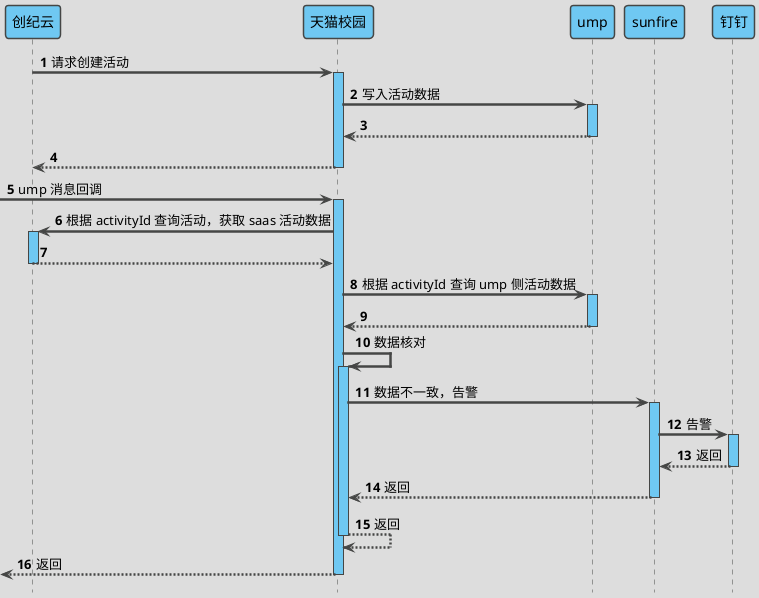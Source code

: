 @startuml

'https://plantuml.com/sequence-diagram

'隐藏脚注
hide footbox

'使用 toy 主题
!theme toy

'自动激活
autoActivate on

'编号
autonumber 1

'隐藏孤立的参与者
hide unlinked

'文字对齐，向左对齐
skinparam sequenceMessageAlign left

'箭头粗度
skinparam sequenceArrowThickness 2.5

' 皮肤
skinparam sequence {
    LifeLineBackgroundColor #6FC8F2
    ParticipantBackgroundColor #6FC8F2
    ParticipantFontColor black
    ActorBackgroundColor #6FC8F2
    ActorFontColor black
}

participant 创纪云 as saas

participant 天猫校园 as tmxy
participant ump as ump
participant sunfire as sunfire
participant 钉钉 as dd

saas -> tmxy : 请求创建活动

tmxy -> ump : 写入活动数据
return
return

-> tmxy : ump 消息回调

tmxy -> saas : 根据 activityId 查询活动，获取 saas 活动数据
return

tmxy -> ump : 根据 activityId 查询 ump 侧活动数据
return

tmxy -> tmxy : 数据核对

tmxy -> sunfire : 数据不一致，告警
sunfire -> dd : 告警
return 返回
return 返回
return 返回
return 返回


@enduml